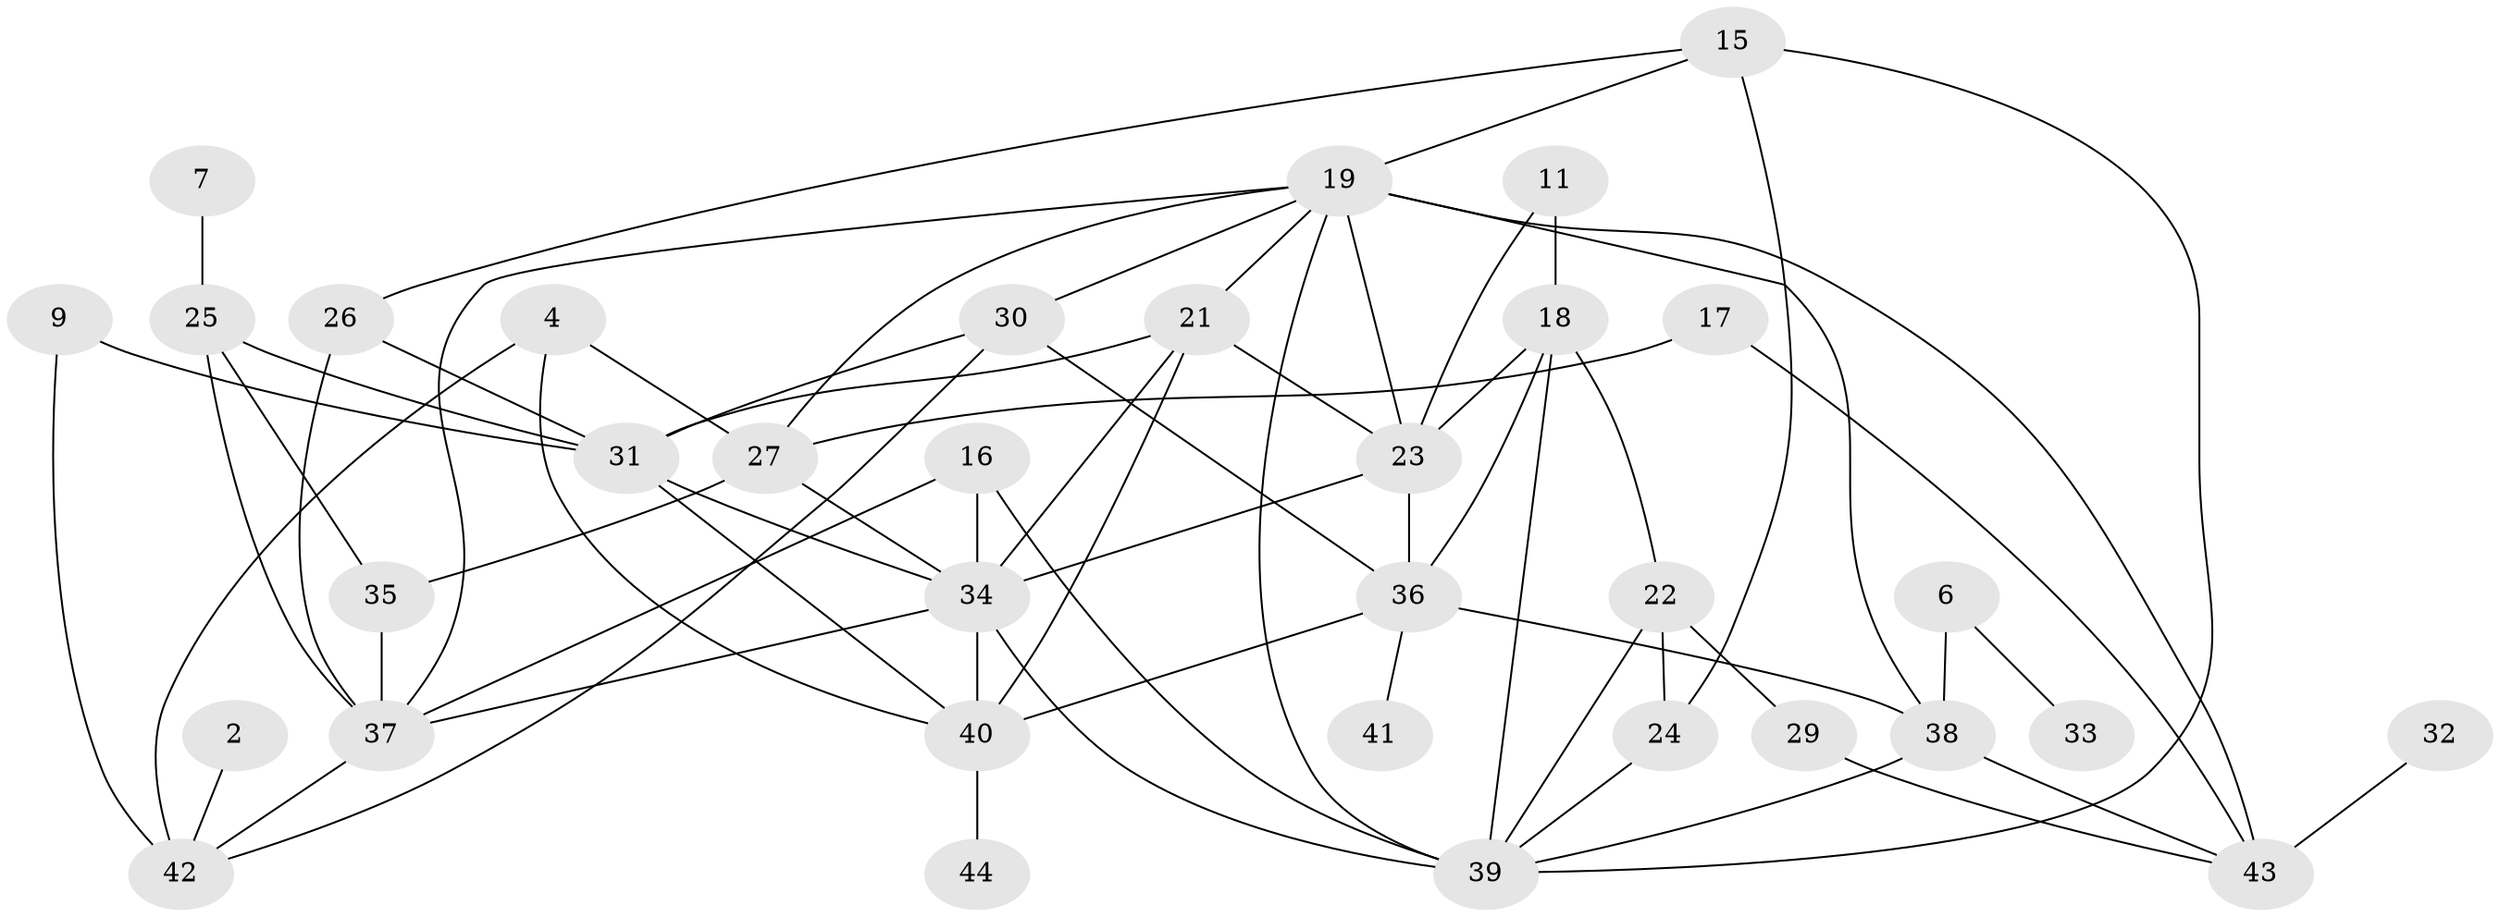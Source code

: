 // original degree distribution, {2: 0.24770642201834864, 4: 0.1743119266055046, 0: 0.07339449541284404, 1: 0.22018348623853212, 5: 0.06422018348623854, 3: 0.1651376146788991, 7: 0.009174311926605505, 6: 0.045871559633027525}
// Generated by graph-tools (version 1.1) at 2025/35/03/04/25 23:35:51]
// undirected, 34 vertices, 67 edges
graph export_dot {
  node [color=gray90,style=filled];
  2;
  4;
  6;
  7;
  9;
  11;
  15;
  16;
  17;
  18;
  19;
  21;
  22;
  23;
  24;
  25;
  26;
  27;
  29;
  30;
  31;
  32;
  33;
  34;
  35;
  36;
  37;
  38;
  39;
  40;
  41;
  42;
  43;
  44;
  2 -- 42 [weight=1.0];
  4 -- 27 [weight=1.0];
  4 -- 40 [weight=1.0];
  4 -- 42 [weight=2.0];
  6 -- 33 [weight=1.0];
  6 -- 38 [weight=1.0];
  7 -- 25 [weight=1.0];
  9 -- 31 [weight=1.0];
  9 -- 42 [weight=1.0];
  11 -- 18 [weight=2.0];
  11 -- 23 [weight=1.0];
  15 -- 19 [weight=1.0];
  15 -- 24 [weight=1.0];
  15 -- 26 [weight=1.0];
  15 -- 39 [weight=1.0];
  16 -- 34 [weight=1.0];
  16 -- 37 [weight=1.0];
  16 -- 39 [weight=2.0];
  17 -- 27 [weight=1.0];
  17 -- 43 [weight=1.0];
  18 -- 22 [weight=1.0];
  18 -- 23 [weight=1.0];
  18 -- 36 [weight=1.0];
  18 -- 39 [weight=1.0];
  19 -- 21 [weight=1.0];
  19 -- 23 [weight=2.0];
  19 -- 27 [weight=1.0];
  19 -- 30 [weight=1.0];
  19 -- 37 [weight=1.0];
  19 -- 38 [weight=1.0];
  19 -- 39 [weight=1.0];
  19 -- 43 [weight=1.0];
  21 -- 23 [weight=1.0];
  21 -- 31 [weight=1.0];
  21 -- 34 [weight=1.0];
  21 -- 40 [weight=1.0];
  22 -- 24 [weight=1.0];
  22 -- 29 [weight=1.0];
  22 -- 39 [weight=1.0];
  23 -- 34 [weight=1.0];
  23 -- 36 [weight=1.0];
  24 -- 39 [weight=1.0];
  25 -- 31 [weight=1.0];
  25 -- 35 [weight=1.0];
  25 -- 37 [weight=1.0];
  26 -- 31 [weight=1.0];
  26 -- 37 [weight=1.0];
  27 -- 34 [weight=2.0];
  27 -- 35 [weight=1.0];
  29 -- 43 [weight=1.0];
  30 -- 31 [weight=1.0];
  30 -- 36 [weight=1.0];
  30 -- 42 [weight=1.0];
  31 -- 34 [weight=1.0];
  31 -- 40 [weight=2.0];
  32 -- 43 [weight=1.0];
  34 -- 37 [weight=1.0];
  34 -- 39 [weight=1.0];
  34 -- 40 [weight=1.0];
  35 -- 37 [weight=1.0];
  36 -- 38 [weight=1.0];
  36 -- 40 [weight=2.0];
  36 -- 41 [weight=1.0];
  37 -- 42 [weight=1.0];
  38 -- 39 [weight=1.0];
  38 -- 43 [weight=1.0];
  40 -- 44 [weight=1.0];
}
